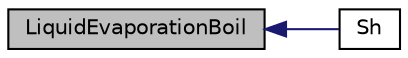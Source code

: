 digraph "LiquidEvaporationBoil"
{
  bgcolor="transparent";
  edge [fontname="Helvetica",fontsize="10",labelfontname="Helvetica",labelfontsize="10"];
  node [fontname="Helvetica",fontsize="10",shape=record];
  rankdir="LR";
  Node3 [label="LiquidEvaporationBoil",height=0.2,width=0.4,color="black", fillcolor="grey75", style="filled", fontcolor="black"];
  Node3 -> Node4 [dir="back",color="midnightblue",fontsize="10",style="solid",fontname="Helvetica"];
  Node4 [label="Sh",height=0.2,width=0.4,color="black",URL="$a25449.html#a796c5022e77ba25e1c8aced2cb81b891",tooltip="Sherwood number as a function of Reynolds and Schmidt numbers. "];
}
